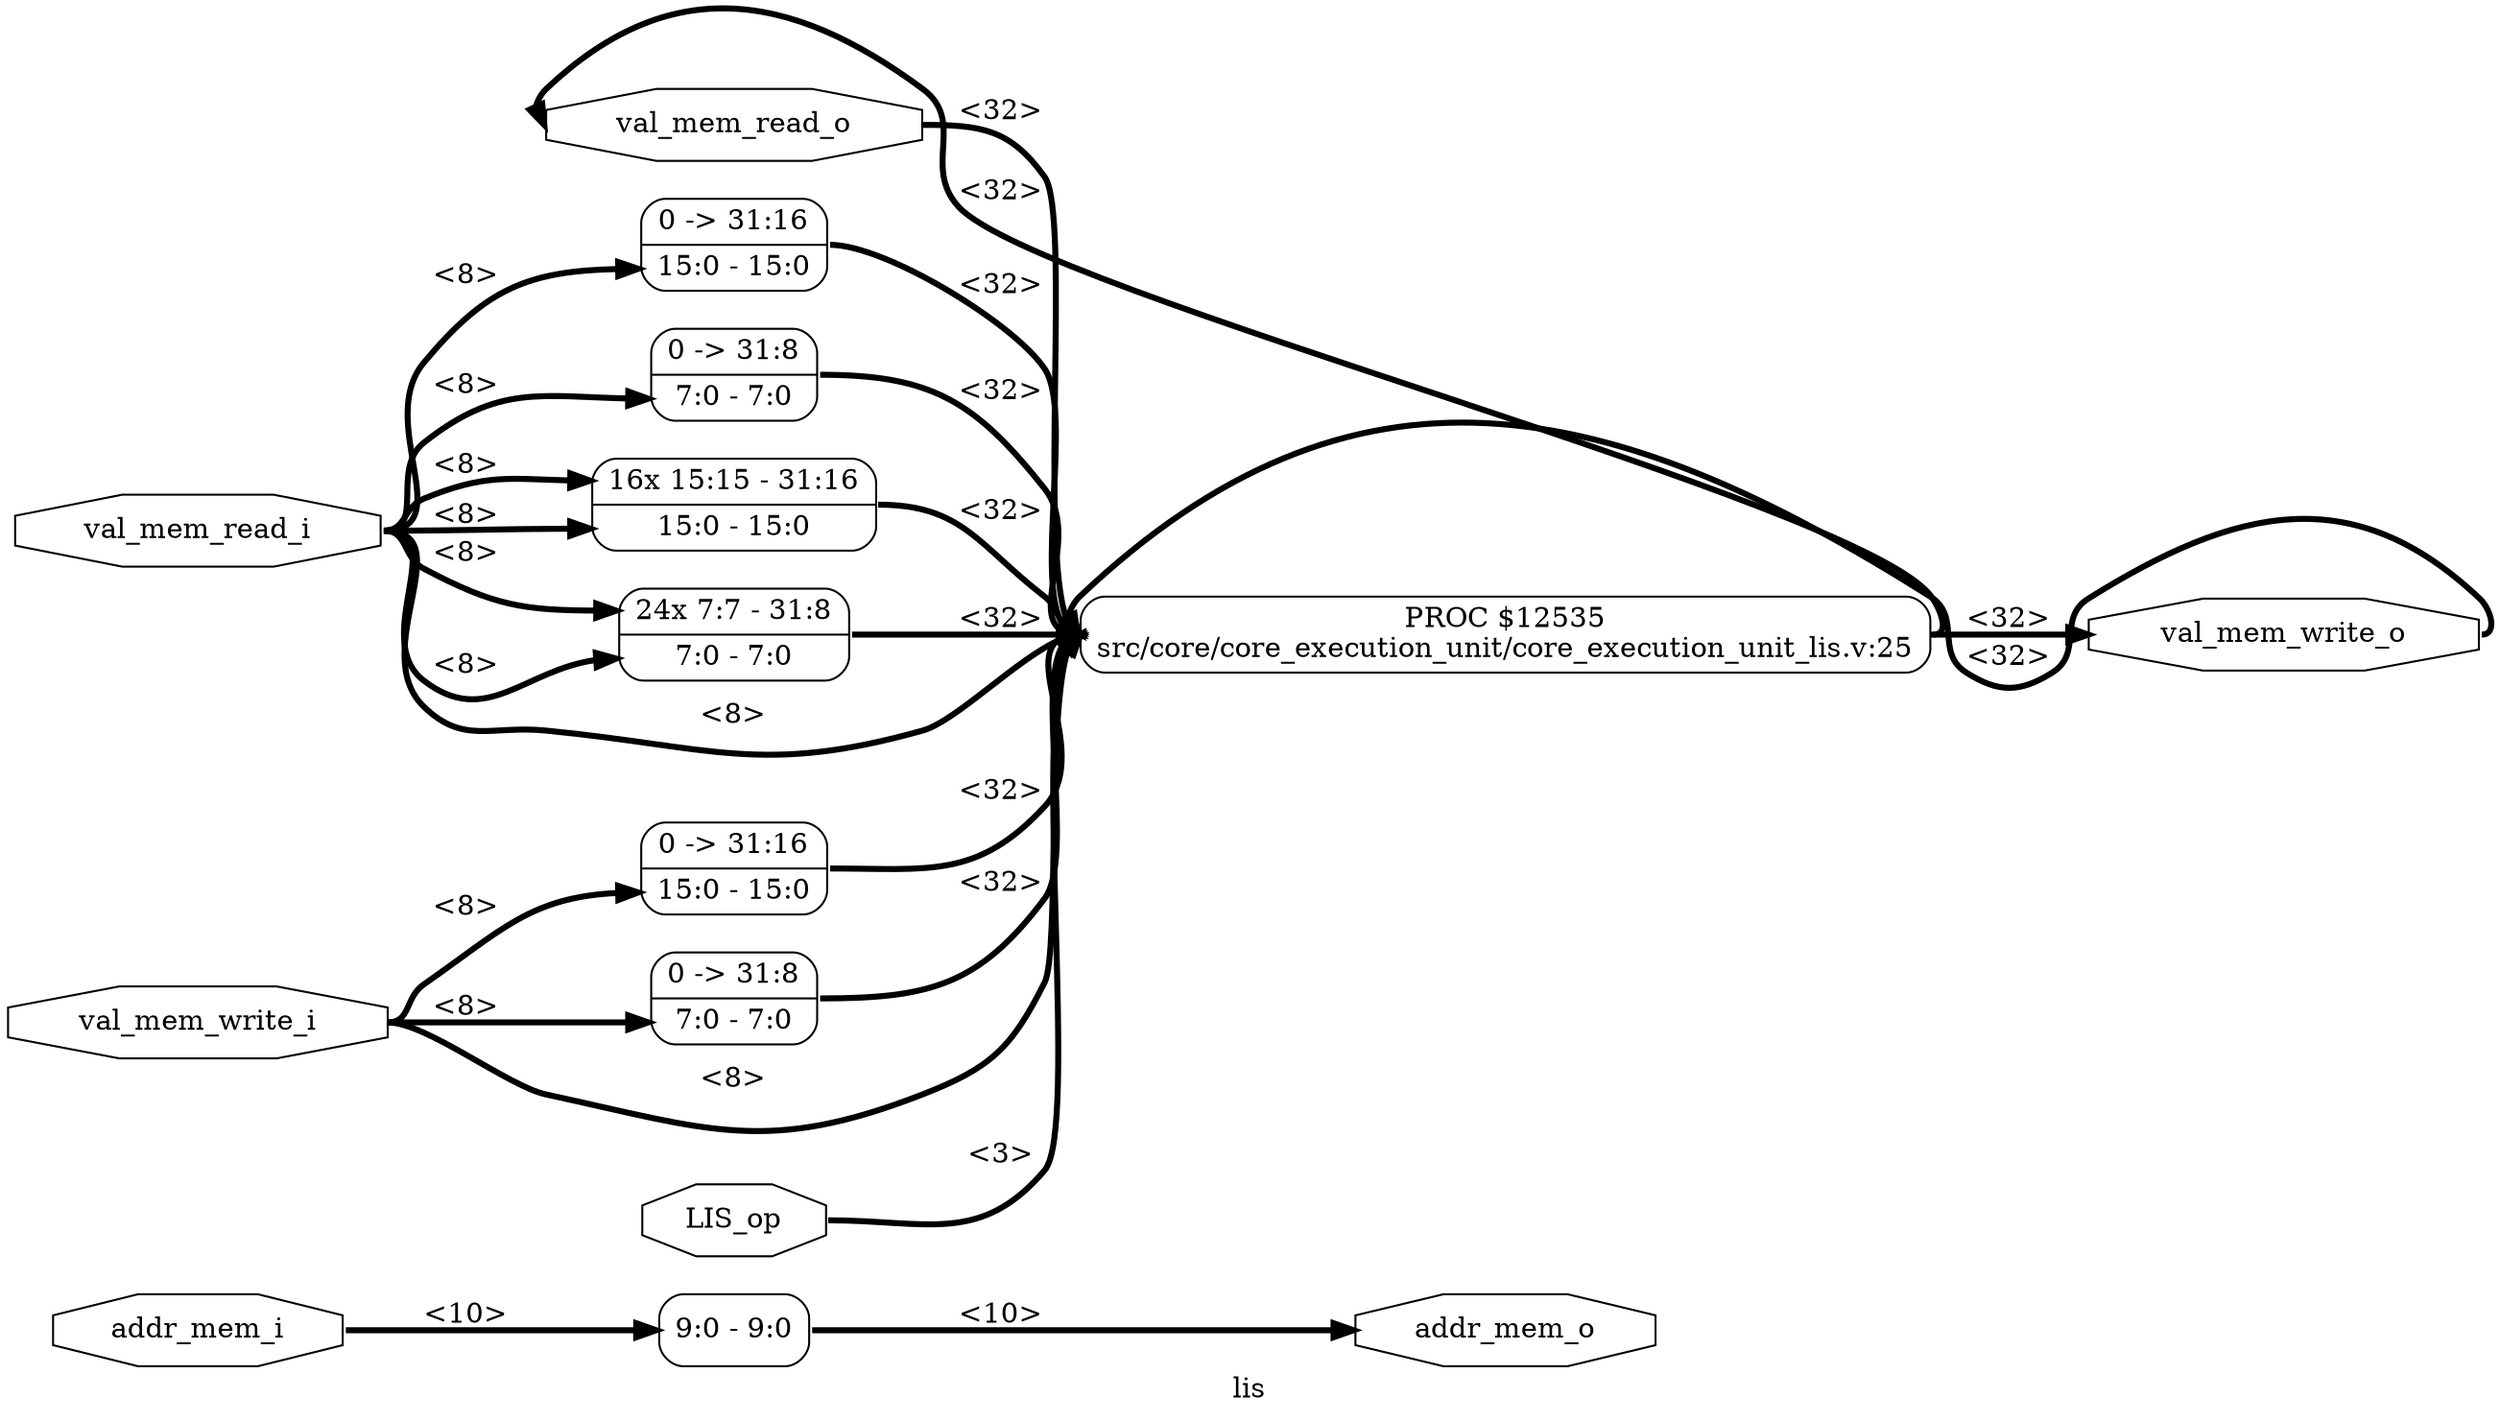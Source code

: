 digraph "lis" {
label="lis";
rankdir="LR";
remincross=true;
n5 [ shape=octagon, label="addr_mem_o", color="black", fontcolor="black" ];
n6 [ shape=octagon, label="addr_mem_i", color="black", fontcolor="black" ];
n7 [ shape=octagon, label="val_mem_read_o", color="black", fontcolor="black" ];
n8 [ shape=octagon, label="val_mem_read_i", color="black", fontcolor="black" ];
n9 [ shape=octagon, label="val_mem_write_o", color="black", fontcolor="black" ];
n10 [ shape=octagon, label="val_mem_write_i", color="black", fontcolor="black" ];
n11 [ shape=octagon, label="LIS_op", color="black", fontcolor="black" ];
x1 [ shape=record, style=rounded, label="0 -&gt; 31:16 |<s0> 15:0 - 15:0 " ];
x2 [ shape=record, style=rounded, label="0 -&gt; 31:8 |<s0> 7:0 - 7:0 " ];
x3 [ shape=record, style=rounded, label="0 -&gt; 31:16 |<s0> 15:0 - 15:0 " ];
x4 [ shape=record, style=rounded, label="0 -&gt; 31:8 |<s0> 7:0 - 7:0 " ];
x5 [ shape=record, style=rounded, label="<s16> 16x 15:15 - 31:16 |<s0> 15:0 - 15:0 " ];
x6 [ shape=record, style=rounded, label="<s24> 24x 7:7 - 31:8 |<s0> 7:0 - 7:0 " ];
p0 [shape=box, style=rounded, label="PROC $12535\nsrc/core/core_execution_unit/core_execution_unit_lis.v:25"];
x7 [ shape=record, style=rounded, label="<s0> 9:0 - 9:0 " ];
n10:e -> p0:w [color="black", style="setlinewidth(3)", label="<8>"];
n10:e -> x3:s0:w [color="black", style="setlinewidth(3)", label="<8>"];
n10:e -> x4:s0:w [color="black", style="setlinewidth(3)", label="<8>"];
n11:e -> p0:w [color="black", style="setlinewidth(3)", label="<3>"];
x7:e -> n5:w [color="black", style="setlinewidth(3)", label="<10>"];
n6:e -> x7:s0:w [color="black", style="setlinewidth(3)", label="<10>"];
p0:e -> n7:w [color="black", style="setlinewidth(3)", label="<32>"];
n7:e -> p0:w [color="black", style="setlinewidth(3)", label="<32>"];
n8:e -> p0:w [color="black", style="setlinewidth(3)", label="<8>"];
n8:e -> x1:s0:w [color="black", style="setlinewidth(3)", label="<8>"];
n8:e -> x2:s0:w [color="black", style="setlinewidth(3)", label="<8>"];
n8:e -> x5:s0:w [color="black", style="setlinewidth(3)", label="<8>"];
n8:e -> x5:s16:w [color="black", style="setlinewidth(3)", label="<8>"];
n8:e -> x6:s0:w [color="black", style="setlinewidth(3)", label="<8>"];
n8:e -> x6:s24:w [color="black", style="setlinewidth(3)", label="<8>"];
p0:e -> n9:w [color="black", style="setlinewidth(3)", label="<32>"];
n9:e -> p0:w [color="black", style="setlinewidth(3)", label="<32>"];
x1:e -> p0:w [color="black", style="setlinewidth(3)", label="<32>"];
x2:e -> p0:w [color="black", style="setlinewidth(3)", label="<32>"];
x3:e -> p0:w [color="black", style="setlinewidth(3)", label="<32>"];
x4:e -> p0:w [color="black", style="setlinewidth(3)", label="<32>"];
x5:e -> p0:w [color="black", style="setlinewidth(3)", label="<32>"];
x6:e -> p0:w [color="black", style="setlinewidth(3)", label="<32>"];
}
